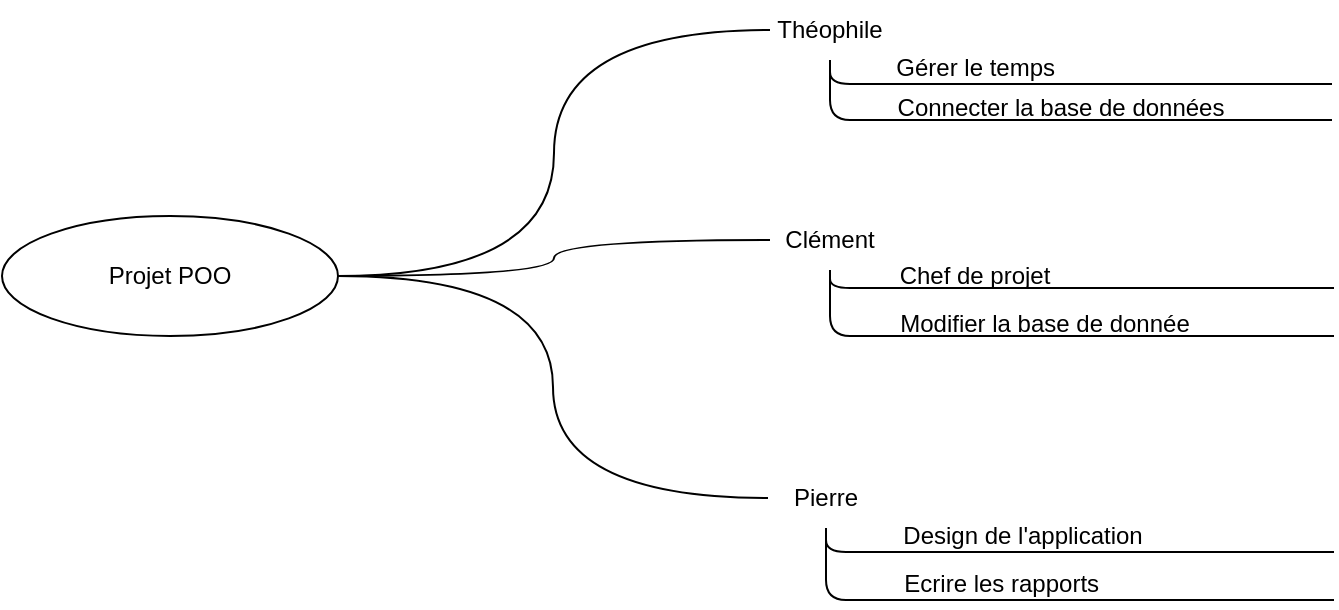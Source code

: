 <mxfile version="15.8.4" type="device" pages="2"><diagram id="51drt8vjzsiosk75Nok3" name="OBS"><mxGraphModel dx="1422" dy="794" grid="0" gridSize="6" guides="1" tooltips="1" connect="1" arrows="1" fold="1" page="1" pageScale="1" pageWidth="3300" pageHeight="4681" math="0" shadow="0"><root><mxCell id="0"/><mxCell id="1" parent="0"/><mxCell id="U9j_0wp-vFjQHlob3ZHL-26" style="edgeStyle=orthogonalEdgeStyle;orthogonalLoop=1;jettySize=auto;html=1;entryX=0;entryY=0.5;entryDx=0;entryDy=0;endArrow=none;endFill=0;curved=1;" edge="1" parent="1" source="U9j_0wp-vFjQHlob3ZHL-1" target="U9j_0wp-vFjQHlob3ZHL-3"><mxGeometry relative="1" as="geometry"/></mxCell><mxCell id="U9j_0wp-vFjQHlob3ZHL-27" style="edgeStyle=orthogonalEdgeStyle;curved=1;orthogonalLoop=1;jettySize=auto;html=1;entryX=0;entryY=0.5;entryDx=0;entryDy=0;endArrow=none;endFill=0;" edge="1" parent="1" source="U9j_0wp-vFjQHlob3ZHL-1" target="U9j_0wp-vFjQHlob3ZHL-4"><mxGeometry relative="1" as="geometry"/></mxCell><mxCell id="U9j_0wp-vFjQHlob3ZHL-28" style="edgeStyle=orthogonalEdgeStyle;curved=1;orthogonalLoop=1;jettySize=auto;html=1;entryX=0;entryY=0.5;entryDx=0;entryDy=0;endArrow=none;endFill=0;" edge="1" parent="1" source="U9j_0wp-vFjQHlob3ZHL-1" target="U9j_0wp-vFjQHlob3ZHL-2"><mxGeometry relative="1" as="geometry"/></mxCell><mxCell id="U9j_0wp-vFjQHlob3ZHL-1" value="Projet POO" style="ellipse;whiteSpace=wrap;html=1;" vertex="1" parent="1"><mxGeometry x="342" y="444" width="168" height="60" as="geometry"/></mxCell><mxCell id="U9j_0wp-vFjQHlob3ZHL-19" style="edgeStyle=orthogonalEdgeStyle;rounded=1;orthogonalLoop=1;jettySize=auto;html=1;endArrow=none;endFill=0;" edge="1" parent="1" source="U9j_0wp-vFjQHlob3ZHL-2"><mxGeometry relative="1" as="geometry"><mxPoint x="1007" y="396" as="targetPoint"/><Array as="points"><mxPoint x="756" y="396"/><mxPoint x="1007" y="396"/></Array></mxGeometry></mxCell><mxCell id="U9j_0wp-vFjQHlob3ZHL-2" value="Théophile" style="text;html=1;strokeColor=none;fillColor=none;align=center;verticalAlign=middle;whiteSpace=wrap;rounded=0;" vertex="1" parent="1"><mxGeometry x="726" y="336" width="60" height="30" as="geometry"/></mxCell><mxCell id="U9j_0wp-vFjQHlob3ZHL-5" style="orthogonalLoop=1;jettySize=auto;html=1;endArrow=none;endFill=0;edgeStyle=orthogonalEdgeStyle;rounded=1;" edge="1" parent="1" source="U9j_0wp-vFjQHlob3ZHL-3"><mxGeometry relative="1" as="geometry"><mxPoint x="1008" y="480" as="targetPoint"/><Array as="points"><mxPoint x="756" y="480"/><mxPoint x="996" y="480"/></Array></mxGeometry></mxCell><mxCell id="U9j_0wp-vFjQHlob3ZHL-22" style="edgeStyle=orthogonalEdgeStyle;rounded=1;orthogonalLoop=1;jettySize=auto;html=1;endArrow=none;endFill=0;" edge="1" parent="1" source="U9j_0wp-vFjQHlob3ZHL-3"><mxGeometry relative="1" as="geometry"><mxPoint x="1008" y="504" as="targetPoint"/><Array as="points"><mxPoint x="756" y="504"/></Array></mxGeometry></mxCell><mxCell id="U9j_0wp-vFjQHlob3ZHL-3" value="Clément" style="text;html=1;strokeColor=none;fillColor=none;align=center;verticalAlign=middle;whiteSpace=wrap;rounded=0;" vertex="1" parent="1"><mxGeometry x="726" y="441" width="60" height="30" as="geometry"/></mxCell><mxCell id="U9j_0wp-vFjQHlob3ZHL-24" style="edgeStyle=orthogonalEdgeStyle;rounded=1;orthogonalLoop=1;jettySize=auto;html=1;endArrow=none;endFill=0;" edge="1" parent="1" source="U9j_0wp-vFjQHlob3ZHL-4"><mxGeometry relative="1" as="geometry"><mxPoint x="1008" y="636" as="targetPoint"/><Array as="points"><mxPoint x="754" y="636"/></Array></mxGeometry></mxCell><mxCell id="U9j_0wp-vFjQHlob3ZHL-4" value="Pierre" style="text;html=1;strokeColor=none;fillColor=none;align=center;verticalAlign=middle;whiteSpace=wrap;rounded=0;" vertex="1" parent="1"><mxGeometry x="725" y="570" width="58" height="30" as="geometry"/></mxCell><mxCell id="U9j_0wp-vFjQHlob3ZHL-11" style="orthogonalLoop=1;jettySize=auto;html=1;endArrow=none;endFill=0;edgeStyle=orthogonalEdgeStyle;rounded=1;exitX=0.5;exitY=1;exitDx=0;exitDy=0;" edge="1" parent="1" source="U9j_0wp-vFjQHlob3ZHL-2"><mxGeometry relative="1" as="geometry"><mxPoint x="1007" y="378" as="targetPoint"/><mxPoint x="754.999" y="378" as="sourcePoint"/><Array as="points"><mxPoint x="756" y="378"/><mxPoint x="1001" y="378"/></Array></mxGeometry></mxCell><mxCell id="U9j_0wp-vFjQHlob3ZHL-12" value="Chef de projet" style="text;html=1;align=center;verticalAlign=middle;resizable=0;points=[];autosize=1;strokeColor=none;fillColor=none;" vertex="1" parent="1"><mxGeometry x="783" y="462" width="90" height="24" as="geometry"/></mxCell><mxCell id="U9j_0wp-vFjQHlob3ZHL-15" value="Gérer le temps&amp;nbsp;" style="text;html=1;align=center;verticalAlign=middle;resizable=0;points=[];autosize=1;strokeColor=none;fillColor=none;" vertex="1" parent="1"><mxGeometry x="782" y="358" width="96" height="24" as="geometry"/></mxCell><mxCell id="U9j_0wp-vFjQHlob3ZHL-16" style="orthogonalLoop=1;jettySize=auto;html=1;endArrow=none;endFill=0;edgeStyle=orthogonalEdgeStyle;rounded=1;exitX=0.5;exitY=1;exitDx=0;exitDy=0;" edge="1" parent="1" source="U9j_0wp-vFjQHlob3ZHL-4"><mxGeometry relative="1" as="geometry"><mxPoint x="1008" y="612" as="targetPoint"/><mxPoint x="756.004" y="624" as="sourcePoint"/><Array as="points"><mxPoint x="754" y="612"/></Array></mxGeometry></mxCell><mxCell id="U9j_0wp-vFjQHlob3ZHL-18" value="Design de l'application" style="text;html=1;align=center;verticalAlign=middle;resizable=0;points=[];autosize=1;strokeColor=none;fillColor=none;" vertex="1" parent="1"><mxGeometry x="783" y="592" width="138" height="24" as="geometry"/></mxCell><mxCell id="U9j_0wp-vFjQHlob3ZHL-20" value="Connecter la base de données" style="text;html=1;align=center;verticalAlign=middle;resizable=0;points=[];autosize=1;strokeColor=none;fillColor=none;" vertex="1" parent="1"><mxGeometry x="781" y="378" width="180" height="24" as="geometry"/></mxCell><mxCell id="U9j_0wp-vFjQHlob3ZHL-23" value="Modifier la base de donnée" style="text;html=1;align=center;verticalAlign=middle;resizable=0;points=[];autosize=1;strokeColor=none;fillColor=none;" vertex="1" parent="1"><mxGeometry x="782" y="486" width="162" height="24" as="geometry"/></mxCell><mxCell id="U9j_0wp-vFjQHlob3ZHL-25" value="Ecrire les rapports&amp;nbsp;" style="text;html=1;align=center;verticalAlign=middle;resizable=0;points=[];autosize=1;strokeColor=none;fillColor=none;" vertex="1" parent="1"><mxGeometry x="786" y="616" width="114" height="24" as="geometry"/></mxCell></root></mxGraphModel></diagram><diagram id="_lh6R6dvhXukPZKkfMcH" name="WBS"><mxGraphModel dx="1185" dy="662" grid="0" gridSize="6" guides="1" tooltips="1" connect="1" arrows="1" fold="1" page="0" pageScale="1" pageWidth="3300" pageHeight="4681" math="0" shadow="0"><root><mxCell id="MCAv4-RzuzdNJodi4Ef2-0"/><mxCell id="MCAv4-RzuzdNJodi4Ef2-1" parent="MCAv4-RzuzdNJodi4Ef2-0"/><mxCell id="MCAv4-RzuzdNJodi4Ef2-40" style="edgeStyle=orthogonalEdgeStyle;orthogonalLoop=1;jettySize=auto;html=1;exitX=0.5;exitY=1;exitDx=0;exitDy=0;entryX=0.5;entryY=0;entryDx=0;entryDy=0;endArrow=none;endFill=0;" edge="1" parent="MCAv4-RzuzdNJodi4Ef2-1" source="MCAv4-RzuzdNJodi4Ef2-2" target="MCAv4-RzuzdNJodi4Ef2-20"><mxGeometry relative="1" as="geometry"/></mxCell><mxCell id="MCAv4-RzuzdNJodi4Ef2-41" style="edgeStyle=orthogonalEdgeStyle;orthogonalLoop=1;jettySize=auto;html=1;exitX=0.5;exitY=1;exitDx=0;exitDy=0;entryX=0.5;entryY=0;entryDx=0;entryDy=0;endArrow=none;endFill=0;" edge="1" parent="MCAv4-RzuzdNJodi4Ef2-1" source="MCAv4-RzuzdNJodi4Ef2-2" target="MCAv4-RzuzdNJodi4Ef2-19"><mxGeometry relative="1" as="geometry"/></mxCell><mxCell id="MCAv4-RzuzdNJodi4Ef2-42" style="edgeStyle=orthogonalEdgeStyle;orthogonalLoop=1;jettySize=auto;html=1;exitX=0.5;exitY=1;exitDx=0;exitDy=0;entryX=0.5;entryY=0;entryDx=0;entryDy=0;endArrow=none;endFill=0;" edge="1" parent="MCAv4-RzuzdNJodi4Ef2-1" source="MCAv4-RzuzdNJodi4Ef2-2" target="MCAv4-RzuzdNJodi4Ef2-11"><mxGeometry relative="1" as="geometry"/></mxCell><mxCell id="MCAv4-RzuzdNJodi4Ef2-2" value="Application de gestion" style="rounded=1;whiteSpace=wrap;html=1;" vertex="1" parent="MCAv4-RzuzdNJodi4Ef2-1"><mxGeometry x="600" y="84" width="144" height="66" as="geometry"/></mxCell><mxCell id="MCAv4-RzuzdNJodi4Ef2-28" style="edgeStyle=orthogonalEdgeStyle;orthogonalLoop=1;jettySize=auto;html=1;exitX=0;exitY=1;exitDx=0;exitDy=0;entryX=0;entryY=0.5;entryDx=0;entryDy=0;entryPerimeter=0;endArrow=none;endFill=0;" edge="1" parent="MCAv4-RzuzdNJodi4Ef2-1" source="MCAv4-RzuzdNJodi4Ef2-11" target="MCAv4-RzuzdNJodi4Ef2-16"><mxGeometry relative="1" as="geometry"><Array as="points"><mxPoint x="342" y="345"/></Array></mxGeometry></mxCell><mxCell id="MCAv4-RzuzdNJodi4Ef2-30" style="edgeStyle=orthogonalEdgeStyle;orthogonalLoop=1;jettySize=auto;html=1;exitX=0;exitY=1;exitDx=0;exitDy=0;entryX=0;entryY=0.5;entryDx=0;entryDy=0;entryPerimeter=0;endArrow=none;endFill=0;" edge="1" parent="MCAv4-RzuzdNJodi4Ef2-1" source="MCAv4-RzuzdNJodi4Ef2-11" target="MCAv4-RzuzdNJodi4Ef2-17"><mxGeometry relative="1" as="geometry"><Array as="points"><mxPoint x="342" y="387"/></Array></mxGeometry></mxCell><mxCell id="MCAv4-RzuzdNJodi4Ef2-31" style="edgeStyle=orthogonalEdgeStyle;orthogonalLoop=1;jettySize=auto;html=1;exitX=0;exitY=1;exitDx=0;exitDy=0;entryX=0;entryY=0.5;entryDx=0;entryDy=0;entryPerimeter=0;endArrow=none;endFill=0;" edge="1" parent="MCAv4-RzuzdNJodi4Ef2-1" source="MCAv4-RzuzdNJodi4Ef2-11" target="MCAv4-RzuzdNJodi4Ef2-18"><mxGeometry relative="1" as="geometry"><Array as="points"><mxPoint x="342" y="423"/></Array></mxGeometry></mxCell><mxCell id="MCAv4-RzuzdNJodi4Ef2-11" value="Base de donnée" style="rounded=1;whiteSpace=wrap;html=1;shadow=0;glass=0;sketch=0;fillColor=default;gradientColor=none;" vertex="1" parent="MCAv4-RzuzdNJodi4Ef2-1"><mxGeometry x="342" y="240" width="138" height="60" as="geometry"/></mxCell><mxCell id="MCAv4-RzuzdNJodi4Ef2-13" value="Apparence" style="html=1;dashed=0;whitespace=wrap;shape=mxgraph.dfd.start;rounded=1;shadow=0;glass=0;sketch=0;fillColor=default;gradientColor=none;" vertex="1" parent="MCAv4-RzuzdNJodi4Ef2-1"><mxGeometry x="636" y="423" width="96" height="42" as="geometry"/></mxCell><mxCell id="MCAv4-RzuzdNJodi4Ef2-14" value="Fonctionnalités" style="html=1;dashed=0;whitespace=wrap;shape=mxgraph.dfd.start;rounded=1;shadow=0;glass=0;sketch=0;fillColor=default;gradientColor=none;" vertex="1" parent="MCAv4-RzuzdNJodi4Ef2-1"><mxGeometry x="636" y="375" width="96" height="42" as="geometry"/></mxCell><mxCell id="MCAv4-RzuzdNJodi4Ef2-15" value="Ergonomie" style="html=1;dashed=0;whitespace=wrap;shape=mxgraph.dfd.start;rounded=1;shadow=0;glass=0;sketch=0;fillColor=default;gradientColor=none;" vertex="1" parent="MCAv4-RzuzdNJodi4Ef2-1"><mxGeometry x="636" y="324" width="96" height="42" as="geometry"/></mxCell><mxCell id="MCAv4-RzuzdNJodi4Ef2-16" value="Dictionnaire de &lt;br&gt;données" style="html=1;dashed=0;whitespace=wrap;shape=mxgraph.dfd.start;rounded=1;shadow=0;glass=0;sketch=0;fillColor=default;gradientColor=none;" vertex="1" parent="MCAv4-RzuzdNJodi4Ef2-1"><mxGeometry x="360" y="324" width="120" height="42" as="geometry"/></mxCell><mxCell id="MCAv4-RzuzdNJodi4Ef2-17" value="MCD" style="html=1;dashed=0;whitespace=wrap;shape=mxgraph.dfd.start;rounded=1;shadow=0;glass=0;sketch=0;fillColor=default;gradientColor=none;" vertex="1" parent="MCAv4-RzuzdNJodi4Ef2-1"><mxGeometry x="360" y="372" width="120" height="30" as="geometry"/></mxCell><mxCell id="MCAv4-RzuzdNJodi4Ef2-18" value="MLD" style="html=1;dashed=0;whitespace=wrap;shape=mxgraph.dfd.start;rounded=1;shadow=0;glass=0;sketch=0;fillColor=default;gradientColor=none;" vertex="1" parent="MCAv4-RzuzdNJodi4Ef2-1"><mxGeometry x="360" y="408" width="120" height="30" as="geometry"/></mxCell><mxCell id="MCAv4-RzuzdNJodi4Ef2-25" style="edgeStyle=orthogonalEdgeStyle;orthogonalLoop=1;jettySize=auto;html=1;exitX=0;exitY=1;exitDx=0;exitDy=0;entryX=0;entryY=0.5;entryDx=0;entryDy=0;entryPerimeter=0;endArrow=none;endFill=0;" edge="1" parent="MCAv4-RzuzdNJodi4Ef2-1" source="MCAv4-RzuzdNJodi4Ef2-19" target="MCAv4-RzuzdNJodi4Ef2-15"><mxGeometry relative="1" as="geometry"/></mxCell><mxCell id="MCAv4-RzuzdNJodi4Ef2-26" style="edgeStyle=orthogonalEdgeStyle;orthogonalLoop=1;jettySize=auto;html=1;exitX=0;exitY=1;exitDx=0;exitDy=0;entryX=0;entryY=0.5;entryDx=0;entryDy=0;entryPerimeter=0;endArrow=none;endFill=0;" edge="1" parent="MCAv4-RzuzdNJodi4Ef2-1" source="MCAv4-RzuzdNJodi4Ef2-19" target="MCAv4-RzuzdNJodi4Ef2-14"><mxGeometry relative="1" as="geometry"/></mxCell><mxCell id="MCAv4-RzuzdNJodi4Ef2-27" style="edgeStyle=orthogonalEdgeStyle;orthogonalLoop=1;jettySize=auto;html=1;exitX=0;exitY=1;exitDx=0;exitDy=0;entryX=0;entryY=0.5;entryDx=0;entryDy=0;entryPerimeter=0;endArrow=none;endFill=0;" edge="1" parent="MCAv4-RzuzdNJodi4Ef2-1" source="MCAv4-RzuzdNJodi4Ef2-19" target="MCAv4-RzuzdNJodi4Ef2-13"><mxGeometry relative="1" as="geometry"/></mxCell><mxCell id="MCAv4-RzuzdNJodi4Ef2-19" value="Design de l'application" style="rounded=1;whiteSpace=wrap;html=1;shadow=0;glass=0;sketch=0;fillColor=default;gradientColor=none;" vertex="1" parent="MCAv4-RzuzdNJodi4Ef2-1"><mxGeometry x="612" y="240" width="120" height="60" as="geometry"/></mxCell><mxCell id="MCAv4-RzuzdNJodi4Ef2-34" style="edgeStyle=orthogonalEdgeStyle;orthogonalLoop=1;jettySize=auto;html=1;entryX=0;entryY=0.5;entryDx=0;entryDy=0;entryPerimeter=0;endArrow=none;endFill=0;" edge="1" parent="MCAv4-RzuzdNJodi4Ef2-1"><mxGeometry relative="1" as="geometry"><mxPoint x="882" y="300" as="sourcePoint"/><mxPoint x="900" y="333" as="targetPoint"/><Array as="points"><mxPoint x="882" y="333"/></Array></mxGeometry></mxCell><mxCell id="MCAv4-RzuzdNJodi4Ef2-35" style="edgeStyle=orthogonalEdgeStyle;orthogonalLoop=1;jettySize=auto;html=1;exitX=0;exitY=1;exitDx=0;exitDy=0;entryX=0;entryY=0.5;entryDx=0;entryDy=0;entryPerimeter=0;endArrow=none;endFill=0;" edge="1" parent="MCAv4-RzuzdNJodi4Ef2-1" source="MCAv4-RzuzdNJodi4Ef2-20" target="MCAv4-RzuzdNJodi4Ef2-23"><mxGeometry relative="1" as="geometry"><Array as="points"><mxPoint x="882" y="378"/></Array></mxGeometry></mxCell><mxCell id="MCAv4-RzuzdNJodi4Ef2-36" style="edgeStyle=orthogonalEdgeStyle;orthogonalLoop=1;jettySize=auto;html=1;exitX=0;exitY=1;exitDx=0;exitDy=0;entryX=0;entryY=0.5;entryDx=0;entryDy=0;entryPerimeter=0;endArrow=none;endFill=0;" edge="1" parent="MCAv4-RzuzdNJodi4Ef2-1" source="MCAv4-RzuzdNJodi4Ef2-20" target="MCAv4-RzuzdNJodi4Ef2-22"><mxGeometry relative="1" as="geometry"><Array as="points"><mxPoint x="882" y="417"/></Array></mxGeometry></mxCell><mxCell id="MCAv4-RzuzdNJodi4Ef2-37" style="edgeStyle=orthogonalEdgeStyle;orthogonalLoop=1;jettySize=auto;html=1;exitX=0;exitY=1;exitDx=0;exitDy=0;entryX=-0.001;entryY=0.528;entryDx=0;entryDy=0;entryPerimeter=0;endArrow=none;endFill=0;" edge="1" parent="MCAv4-RzuzdNJodi4Ef2-1" source="MCAv4-RzuzdNJodi4Ef2-20" target="MCAv4-RzuzdNJodi4Ef2-21"><mxGeometry relative="1" as="geometry"><Array as="points"><mxPoint x="882" y="459"/><mxPoint x="900" y="459"/></Array></mxGeometry></mxCell><mxCell id="MCAv4-RzuzdNJodi4Ef2-20" value="Développement&amp;nbsp;" style="rounded=1;whiteSpace=wrap;html=1;shadow=0;glass=0;sketch=0;fillColor=default;gradientColor=none;" vertex="1" parent="MCAv4-RzuzdNJodi4Ef2-1"><mxGeometry x="882" y="240" width="132" height="60" as="geometry"/></mxCell><mxCell id="MCAv4-RzuzdNJodi4Ef2-21" value="Exécuter les &lt;br&gt;requêtes" style="html=1;dashed=0;whitespace=wrap;shape=mxgraph.dfd.start;rounded=1;shadow=0;glass=0;sketch=0;fillColor=default;gradientColor=none;" vertex="1" parent="MCAv4-RzuzdNJodi4Ef2-1"><mxGeometry x="900" y="438.5" width="114" height="39" as="geometry"/></mxCell><mxCell id="MCAv4-RzuzdNJodi4Ef2-22" value="créer les requêtes" style="html=1;dashed=0;whitespace=wrap;shape=mxgraph.dfd.start;rounded=1;shadow=0;glass=0;sketch=0;fillColor=default;gradientColor=none;" vertex="1" parent="MCAv4-RzuzdNJodi4Ef2-1"><mxGeometry x="900" y="399" width="114" height="36" as="geometry"/></mxCell><mxCell id="MCAv4-RzuzdNJodi4Ef2-23" value="MVC" style="html=1;dashed=0;whitespace=wrap;shape=mxgraph.dfd.start;rounded=1;shadow=0;glass=0;sketch=0;fillColor=default;gradientColor=none;" vertex="1" parent="MCAv4-RzuzdNJodi4Ef2-1"><mxGeometry x="900" y="366" width="114" height="24" as="geometry"/></mxCell><mxCell id="MCAv4-RzuzdNJodi4Ef2-24" value="Connexion a la &lt;br&gt;basse de donnée" style="html=1;dashed=0;whitespace=wrap;shape=mxgraph.dfd.start;rounded=1;shadow=0;glass=0;sketch=0;fillColor=default;gradientColor=none;" vertex="1" parent="MCAv4-RzuzdNJodi4Ef2-1"><mxGeometry x="900" y="312" width="114" height="48" as="geometry"/></mxCell><mxCell id="MCAv4-RzuzdNJodi4Ef2-43" value="1" style="text;html=1;align=center;verticalAlign=middle;resizable=0;points=[];autosize=1;strokeColor=none;fillColor=none;" vertex="1" parent="MCAv4-RzuzdNJodi4Ef2-1"><mxGeometry x="720" y="126" width="24" height="24" as="geometry"/></mxCell><mxCell id="MCAv4-RzuzdNJodi4Ef2-44" value="1.1" style="text;html=1;align=center;verticalAlign=middle;resizable=0;points=[];autosize=1;strokeColor=none;fillColor=none;" vertex="1" parent="MCAv4-RzuzdNJodi4Ef2-1"><mxGeometry x="450" y="282" width="30" height="24" as="geometry"/></mxCell><mxCell id="MCAv4-RzuzdNJodi4Ef2-45" value="1.2" style="text;html=1;align=center;verticalAlign=middle;resizable=0;points=[];autosize=1;strokeColor=none;fillColor=none;" vertex="1" parent="MCAv4-RzuzdNJodi4Ef2-1"><mxGeometry x="702" y="282" width="30" height="24" as="geometry"/></mxCell><mxCell id="MCAv4-RzuzdNJodi4Ef2-46" value="1.3" style="text;html=1;align=center;verticalAlign=middle;resizable=0;points=[];autosize=1;strokeColor=none;fillColor=none;" vertex="1" parent="MCAv4-RzuzdNJodi4Ef2-1"><mxGeometry x="984" y="282" width="30" height="24" as="geometry"/></mxCell><mxCell id="MCAv4-RzuzdNJodi4Ef2-47" value="1.1.1" style="text;html=1;align=center;verticalAlign=middle;resizable=0;points=[];autosize=1;strokeColor=none;fillColor=none;" vertex="1" parent="MCAv4-RzuzdNJodi4Ef2-1"><mxGeometry x="438" y="348" width="42" height="24" as="geometry"/></mxCell><mxCell id="MCAv4-RzuzdNJodi4Ef2-48" value="1.1.3" style="text;html=1;align=center;verticalAlign=middle;resizable=0;points=[];autosize=1;strokeColor=none;fillColor=none;" vertex="1" parent="MCAv4-RzuzdNJodi4Ef2-1"><mxGeometry x="437" y="420" width="42" height="24" as="geometry"/></mxCell><mxCell id="MCAv4-RzuzdNJodi4Ef2-50" value="1.1.2" style="text;html=1;align=center;verticalAlign=middle;resizable=0;points=[];autosize=1;strokeColor=none;fillColor=none;" vertex="1" parent="MCAv4-RzuzdNJodi4Ef2-1"><mxGeometry x="438" y="384" width="42" height="24" as="geometry"/></mxCell><mxCell id="MCAv4-RzuzdNJodi4Ef2-51" value="1.2.1" style="text;html=1;align=center;verticalAlign=middle;resizable=0;points=[];autosize=1;strokeColor=none;fillColor=none;" vertex="1" parent="MCAv4-RzuzdNJodi4Ef2-1"><mxGeometry x="690" y="348" width="42" height="24" as="geometry"/></mxCell><mxCell id="MCAv4-RzuzdNJodi4Ef2-52" value="1.2.2" style="text;html=1;align=center;verticalAlign=middle;resizable=0;points=[];autosize=1;strokeColor=none;fillColor=none;" vertex="1" parent="MCAv4-RzuzdNJodi4Ef2-1"><mxGeometry x="690" y="399" width="42" height="24" as="geometry"/></mxCell><mxCell id="MCAv4-RzuzdNJodi4Ef2-54" value="1.2.3" style="text;html=1;align=center;verticalAlign=middle;resizable=0;points=[];autosize=1;strokeColor=none;fillColor=none;" vertex="1" parent="MCAv4-RzuzdNJodi4Ef2-1"><mxGeometry x="684" y="446" width="42" height="24" as="geometry"/></mxCell><mxCell id="MCAv4-RzuzdNJodi4Ef2-55" value="1.3.1&lt;br&gt;" style="text;html=1;align=center;verticalAlign=middle;resizable=0;points=[];autosize=1;strokeColor=none;fillColor=none;" vertex="1" parent="MCAv4-RzuzdNJodi4Ef2-1"><mxGeometry x="966" y="343" width="42" height="24" as="geometry"/></mxCell><mxCell id="MCAv4-RzuzdNJodi4Ef2-56" value="1.3.2" style="text;html=1;align=center;verticalAlign=middle;resizable=0;points=[];autosize=1;strokeColor=none;fillColor=none;" vertex="1" parent="MCAv4-RzuzdNJodi4Ef2-1"><mxGeometry x="978" y="372" width="42" height="24" as="geometry"/></mxCell><mxCell id="MCAv4-RzuzdNJodi4Ef2-57" value="1.3.3&lt;br&gt;" style="text;html=1;align=center;verticalAlign=middle;resizable=0;points=[];autosize=1;strokeColor=none;fillColor=none;" vertex="1" parent="MCAv4-RzuzdNJodi4Ef2-1"><mxGeometry x="972" y="417" width="42" height="24" as="geometry"/></mxCell><mxCell id="MCAv4-RzuzdNJodi4Ef2-58" value="1.3.4" style="text;html=1;align=center;verticalAlign=middle;resizable=0;points=[];autosize=1;strokeColor=none;fillColor=none;" vertex="1" parent="MCAv4-RzuzdNJodi4Ef2-1"><mxGeometry x="972" y="462" width="42" height="24" as="geometry"/></mxCell></root></mxGraphModel></diagram></mxfile>